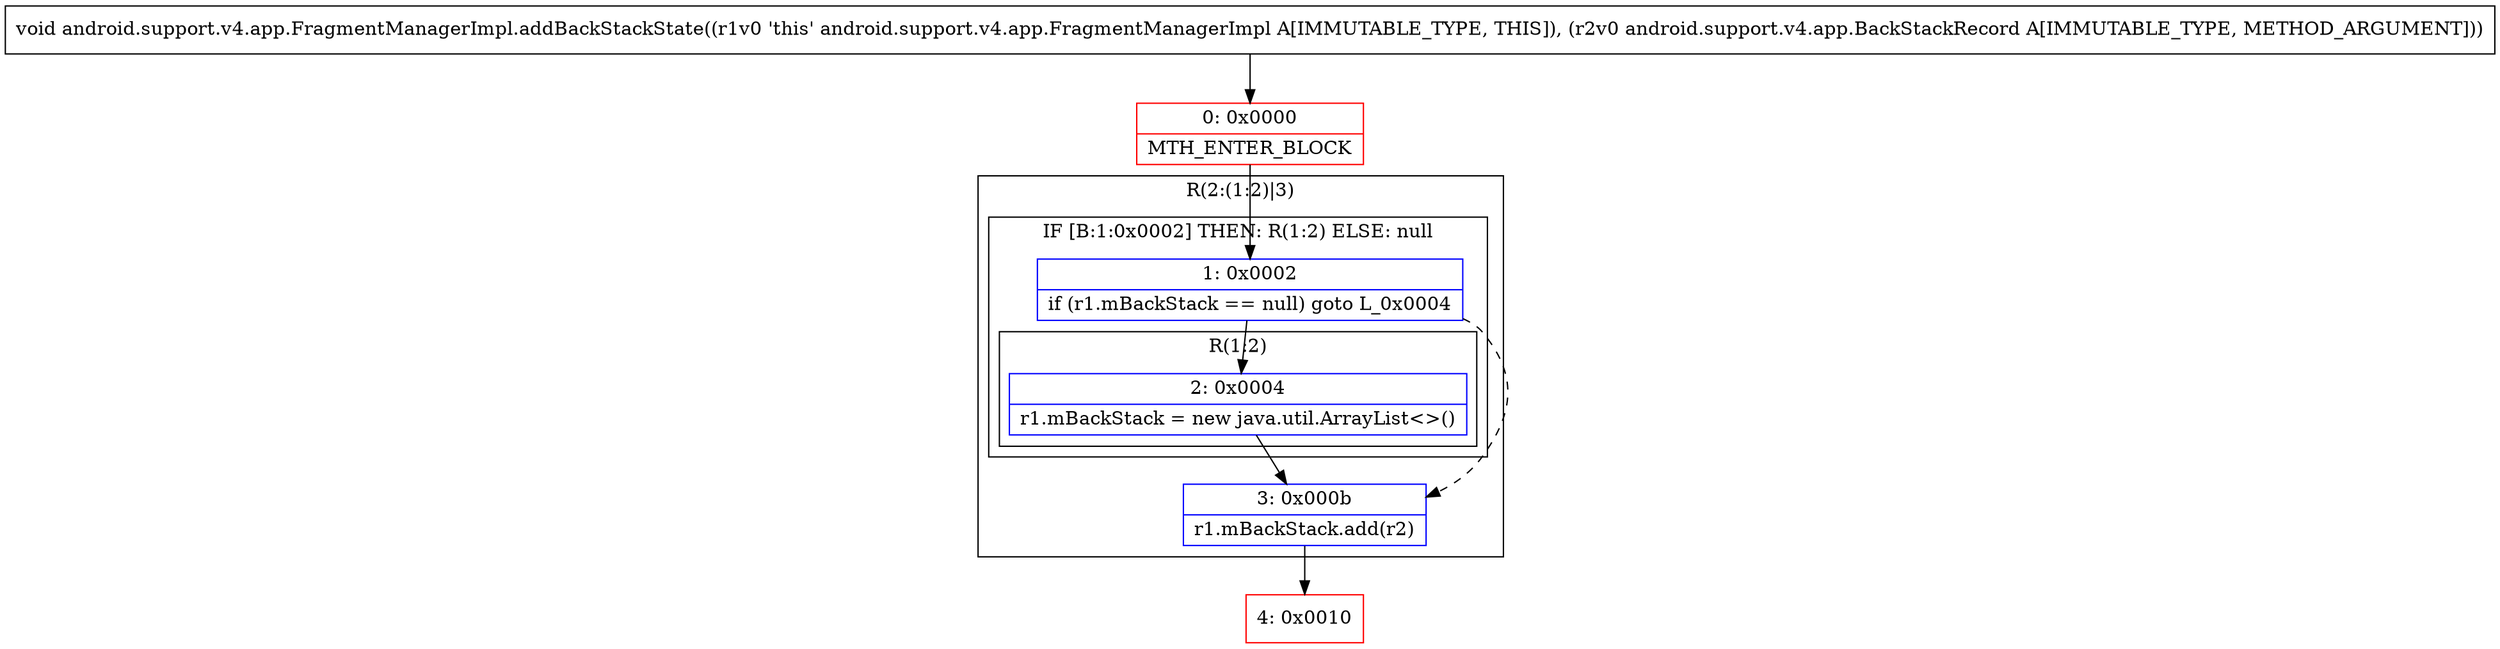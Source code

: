 digraph "CFG forandroid.support.v4.app.FragmentManagerImpl.addBackStackState(Landroid\/support\/v4\/app\/BackStackRecord;)V" {
subgraph cluster_Region_1959464420 {
label = "R(2:(1:2)|3)";
node [shape=record,color=blue];
subgraph cluster_IfRegion_1096886296 {
label = "IF [B:1:0x0002] THEN: R(1:2) ELSE: null";
node [shape=record,color=blue];
Node_1 [shape=record,label="{1\:\ 0x0002|if (r1.mBackStack == null) goto L_0x0004\l}"];
subgraph cluster_Region_1438245611 {
label = "R(1:2)";
node [shape=record,color=blue];
Node_2 [shape=record,label="{2\:\ 0x0004|r1.mBackStack = new java.util.ArrayList\<\>()\l}"];
}
}
Node_3 [shape=record,label="{3\:\ 0x000b|r1.mBackStack.add(r2)\l}"];
}
Node_0 [shape=record,color=red,label="{0\:\ 0x0000|MTH_ENTER_BLOCK\l}"];
Node_4 [shape=record,color=red,label="{4\:\ 0x0010}"];
MethodNode[shape=record,label="{void android.support.v4.app.FragmentManagerImpl.addBackStackState((r1v0 'this' android.support.v4.app.FragmentManagerImpl A[IMMUTABLE_TYPE, THIS]), (r2v0 android.support.v4.app.BackStackRecord A[IMMUTABLE_TYPE, METHOD_ARGUMENT])) }"];
MethodNode -> Node_0;
Node_1 -> Node_2;
Node_1 -> Node_3[style=dashed];
Node_2 -> Node_3;
Node_3 -> Node_4;
Node_0 -> Node_1;
}


